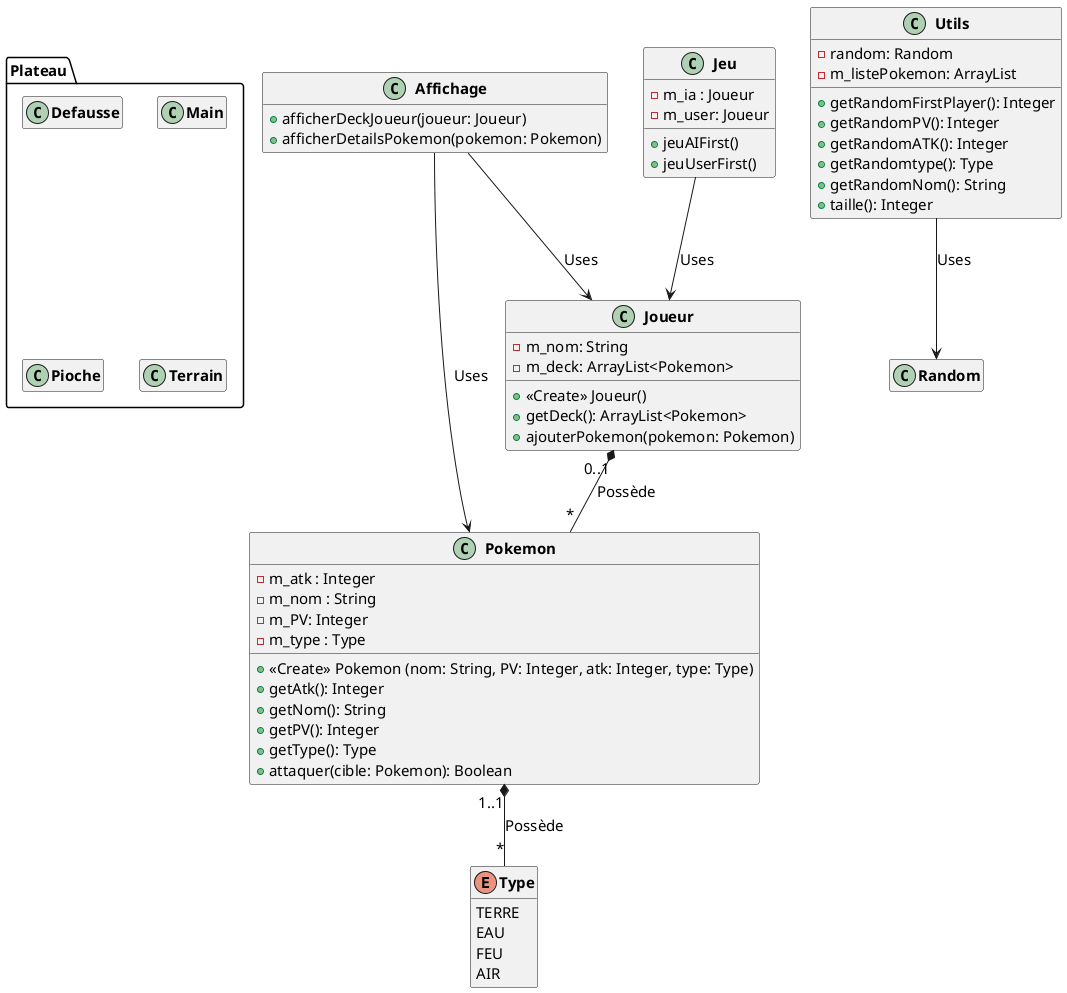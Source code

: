 @startuml
scale 1
skinparam classFontStyle Bold
skinparam defaultFontSize 15
hide empty members
skinparam classAttribute IconSize 0
skinparam classFontStyle Bold
hide enum methods


class Pokemon{
    -m_atk : Integer
    -m_nom : String
    -m_PV: Integer
    -m_type : Type
    +<<Create>> Pokemon (nom: String, PV: Integer, atk: Integer, type: Type)
    +getAtk(): Integer
    +getNom(): String
    +getPV(): Integer
    +getType(): Type
    +attaquer(cible: Pokemon): Boolean
}
enum Type{
        TERRE
        EAU
        FEU
        AIR
}
class Utils{
    -random: Random
    -m_listePokemon: ArrayList
    +getRandomFirstPlayer(): Integer
    +getRandomPV(): Integer
    +getRandomATK(): Integer
    +getRandomtype(): Type
    +getRandomNom(): String
    +taille(): Integer
}
class Joueur{
    -m_nom: String
    -m_deck: ArrayList<Pokemon>
    +<<Create>> Joueur()
    +getDeck(): ArrayList<Pokemon>
    +ajouterPokemon(pokemon: Pokemon)
}
class Affichage{
    +afficherDeckJoueur(joueur: Joueur)
    +afficherDetailsPokemon(pokemon: Pokemon)
    }
class Jeu{
    -m_ia : Joueur
    -m_user: Joueur
    +jeuAIFirst()
    +jeuUserFirst()
    }
package Plateau {
    class Defausse
    {
    }
    class Main
    {
    }
    class Pioche
    {
    }
    class Terrain
    {
    }
}

Joueur "0..1" *-- "*" Pokemon : Possède
Pokemon "1..1" *-- "*" Type : Possède
Utils --> Random : Uses
Jeu --> Joueur : Uses
Affichage --> Joueur : Uses
Affichage --> Pokemon : Uses
@enduml